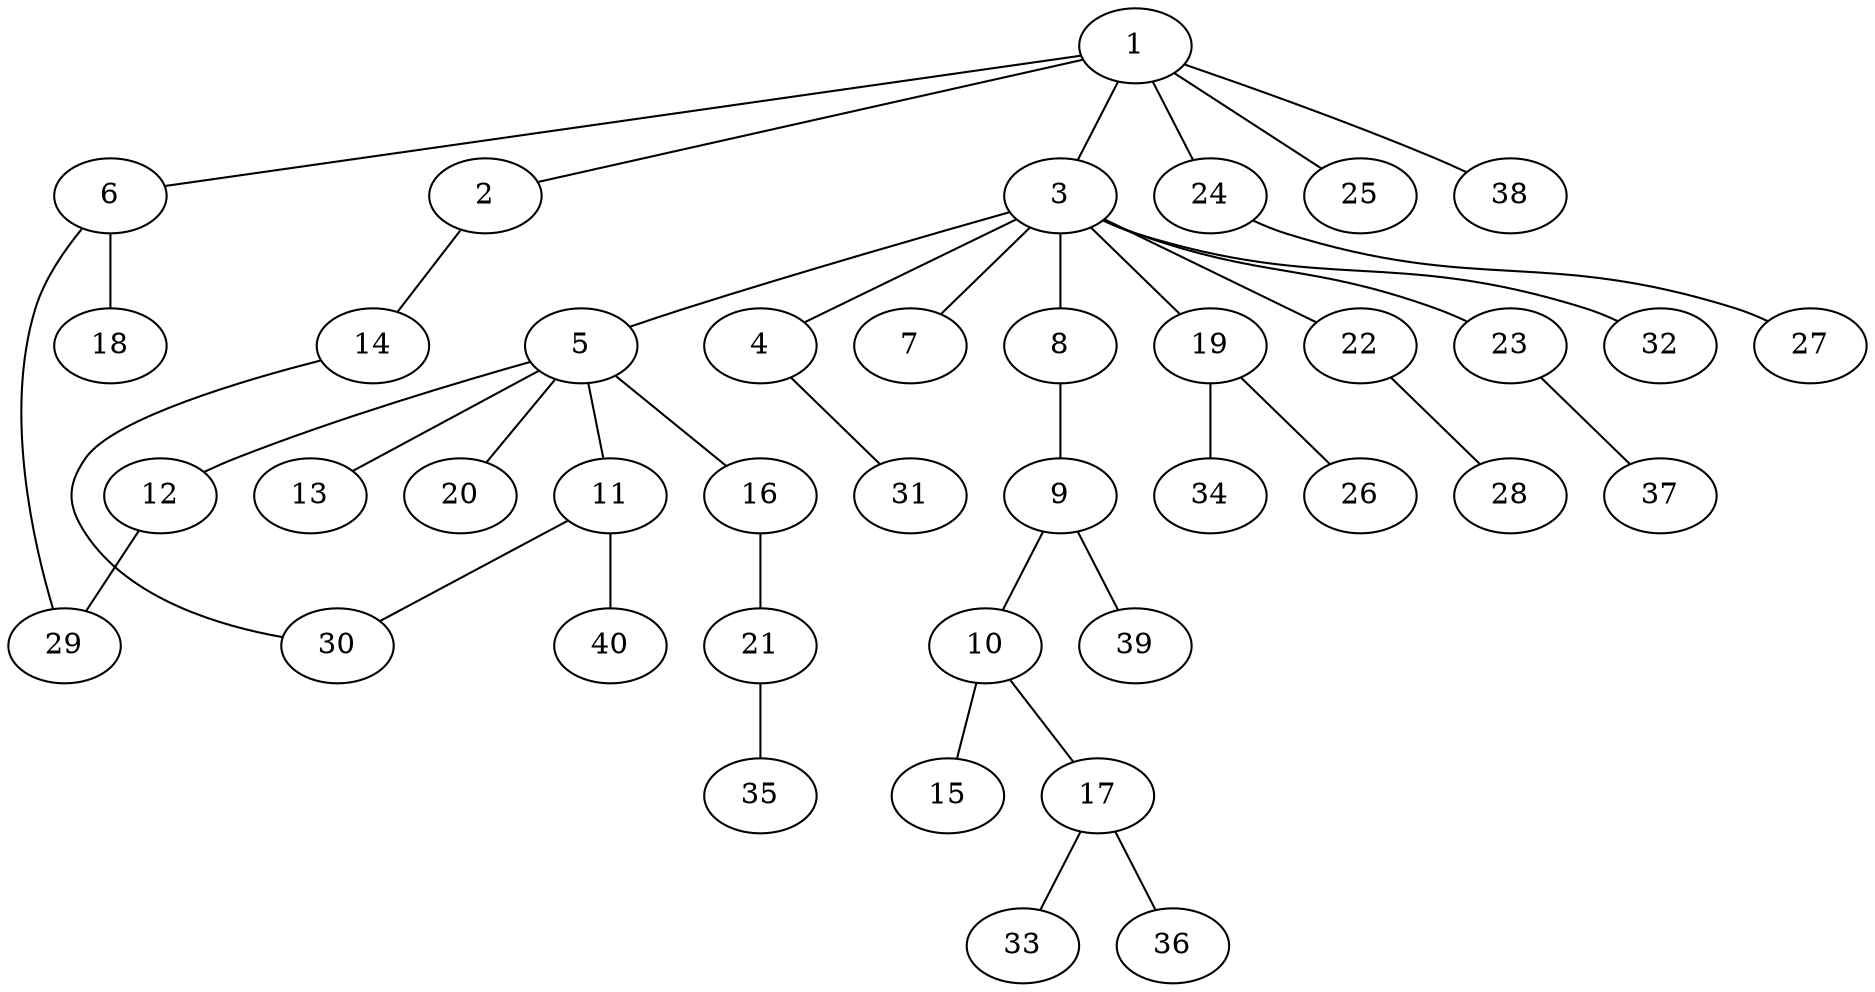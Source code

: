 graph graphname {1--2
1--3
1--6
1--24
1--25
1--38
2--14
3--4
3--5
3--7
3--8
3--19
3--22
3--23
3--32
4--31
5--11
5--12
5--13
5--16
5--20
6--18
6--29
8--9
9--10
9--39
10--15
10--17
11--30
11--40
12--29
14--30
16--21
17--33
17--36
19--26
19--34
21--35
22--28
23--37
24--27
}